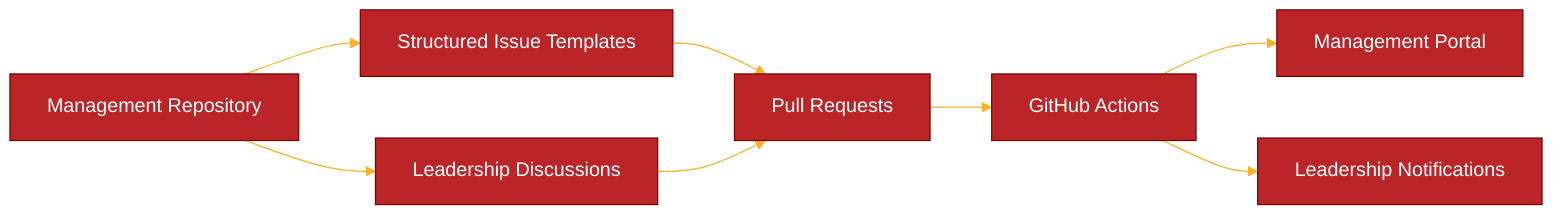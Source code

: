 ---
config:
  theme: 'base'
  themeVariables:
    primaryColor: '#BB2528'
    primaryTextColor: '#fff'
    primaryBorderColor: '#7C0000'
    lineColor: '#F8B229'
    secondaryColor: '#006100'
    tertiaryColor: '#fff'
---
%% GitHub workflow for management artefacts
flowchart LR
    Repo[Management Repository]
    Issues[Structured Issue Templates]
    Discussions[Leadership Discussions]
    PRs[Pull Requests]
    Actions[GitHub Actions]
    Portal[Management Portal]
    Alerts[Leadership Notifications]

    Repo --> Issues
    Repo --> Discussions
    Issues --> PRs
    Discussions --> PRs
    PRs --> Actions
    Actions --> Portal
    Actions --> Alerts